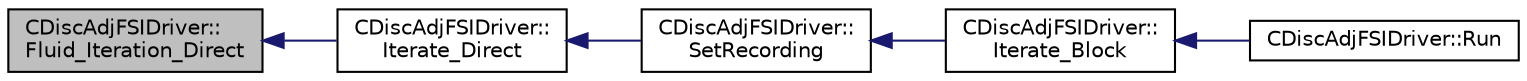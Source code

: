 digraph "CDiscAdjFSIDriver::Fluid_Iteration_Direct"
{
  edge [fontname="Helvetica",fontsize="10",labelfontname="Helvetica",labelfontsize="10"];
  node [fontname="Helvetica",fontsize="10",shape=record];
  rankdir="LR";
  Node511 [label="CDiscAdjFSIDriver::\lFluid_Iteration_Direct",height=0.2,width=0.4,color="black", fillcolor="grey75", style="filled", fontcolor="black"];
  Node511 -> Node512 [dir="back",color="midnightblue",fontsize="10",style="solid",fontname="Helvetica"];
  Node512 [label="CDiscAdjFSIDriver::\lIterate_Direct",height=0.2,width=0.4,color="black", fillcolor="white", style="filled",URL="$class_c_disc_adj_f_s_i_driver.html#acd9e7f14d860522e48ba2b6db34efd49",tooltip="Iterate the direct solver for recording. "];
  Node512 -> Node513 [dir="back",color="midnightblue",fontsize="10",style="solid",fontname="Helvetica"];
  Node513 [label="CDiscAdjFSIDriver::\lSetRecording",height=0.2,width=0.4,color="black", fillcolor="white", style="filled",URL="$class_c_disc_adj_f_s_i_driver.html#ab07394a77802e469a321ccd1b10cb988",tooltip="Set the recording for a Discrete Adjoint iteration for the FSI problem. "];
  Node513 -> Node514 [dir="back",color="midnightblue",fontsize="10",style="solid",fontname="Helvetica"];
  Node514 [label="CDiscAdjFSIDriver::\lIterate_Block",height=0.2,width=0.4,color="black", fillcolor="white", style="filled",URL="$class_c_disc_adj_f_s_i_driver.html#a84949f139fa795b7d34d6ff77e82eb5c",tooltip="Iterate a certain block for adjoint FSI - may be the whole set of variables or independent and subite..."];
  Node514 -> Node515 [dir="back",color="midnightblue",fontsize="10",style="solid",fontname="Helvetica"];
  Node515 [label="CDiscAdjFSIDriver::Run",height=0.2,width=0.4,color="black", fillcolor="white", style="filled",URL="$class_c_disc_adj_f_s_i_driver.html#a2e965d6e9c4dcfc296077cae225cab21",tooltip="Run a Discrete Adjoint iteration for the FSI problem. "];
}
